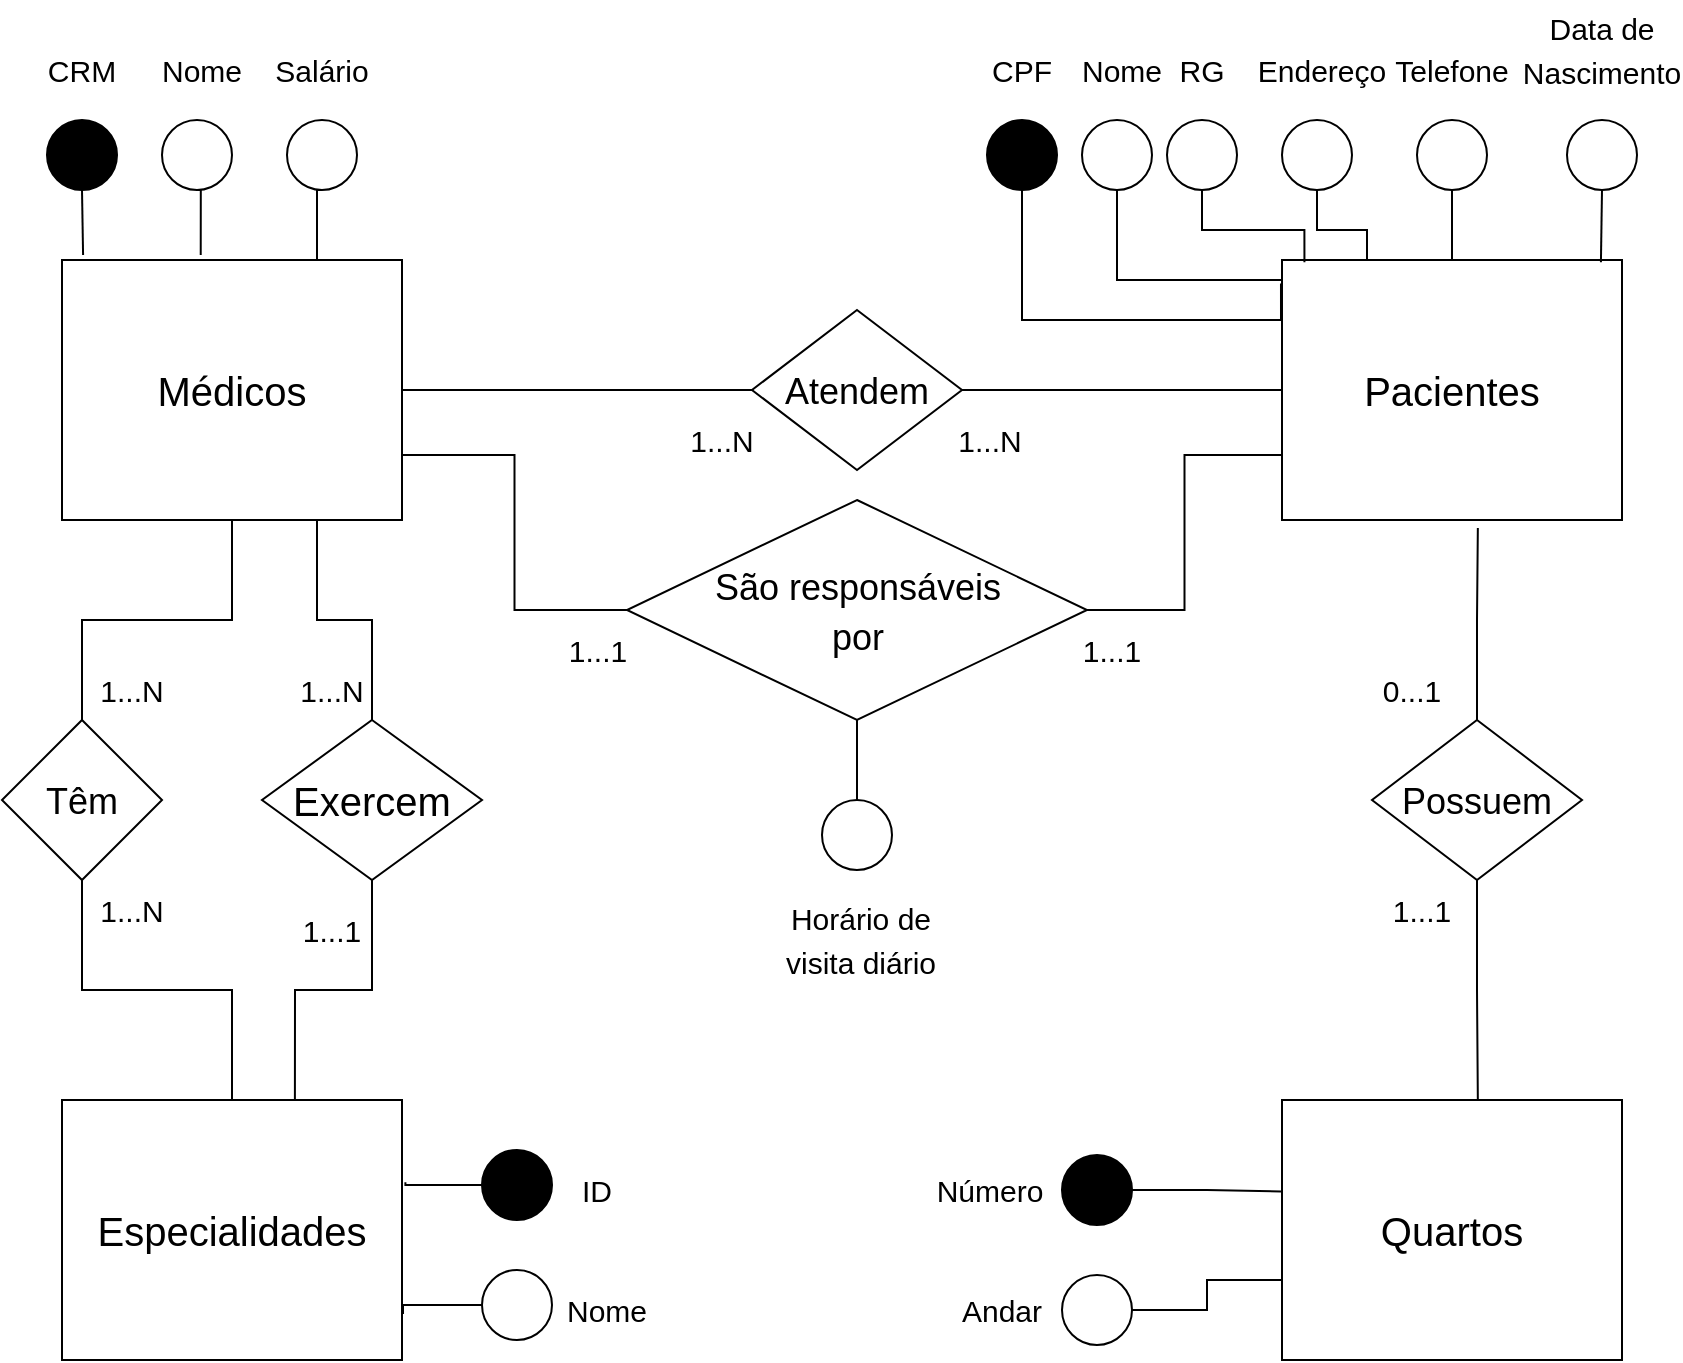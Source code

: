 <mxfile version="17.4.0" type="github">
  <diagram id="fhwDebqNWS-k2X6iACyG" name="Page-1">
    <mxGraphModel dx="920" dy="753" grid="1" gridSize="10" guides="1" tooltips="1" connect="1" arrows="1" fold="1" page="1" pageScale="1" pageWidth="850" pageHeight="1100" math="0" shadow="0">
      <root>
        <mxCell id="0" />
        <mxCell id="1" parent="0" />
        <mxCell id="-C6V215suekzGPEqEguK-1" value="&lt;font style=&quot;font-size: 20px&quot;&gt;Médicos&lt;/font&gt;" style="rounded=0;whiteSpace=wrap;html=1;" parent="1" vertex="1">
          <mxGeometry x="40" y="140" width="170" height="130" as="geometry" />
        </mxCell>
        <mxCell id="-C6V215suekzGPEqEguK-2" value="&lt;font style=&quot;font-size: 20px&quot;&gt;Pacientes&lt;/font&gt;" style="rounded=0;whiteSpace=wrap;html=1;" parent="1" vertex="1">
          <mxGeometry x="650" y="140" width="170" height="130" as="geometry" />
        </mxCell>
        <mxCell id="-C6V215suekzGPEqEguK-3" value="&lt;font style=&quot;font-size: 20px&quot;&gt;Especialidades&lt;/font&gt;" style="rounded=0;whiteSpace=wrap;html=1;" parent="1" vertex="1">
          <mxGeometry x="40" y="560" width="170" height="130" as="geometry" />
        </mxCell>
        <mxCell id="-C6V215suekzGPEqEguK-4" value="&lt;font style=&quot;font-size: 20px&quot;&gt;Quartos&lt;/font&gt;" style="rounded=0;whiteSpace=wrap;html=1;" parent="1" vertex="1">
          <mxGeometry x="650" y="560" width="170" height="130" as="geometry" />
        </mxCell>
        <mxCell id="-C6V215suekzGPEqEguK-7" style="edgeStyle=orthogonalEdgeStyle;rounded=0;orthogonalLoop=1;jettySize=auto;html=1;exitX=0.5;exitY=0;exitDx=0;exitDy=0;entryX=0.5;entryY=1;entryDx=0;entryDy=0;fontSize=18;endArrow=none;endFill=0;" parent="1" source="-C6V215suekzGPEqEguK-6" target="-C6V215suekzGPEqEguK-1" edge="1">
          <mxGeometry relative="1" as="geometry" />
        </mxCell>
        <mxCell id="-C6V215suekzGPEqEguK-8" style="edgeStyle=orthogonalEdgeStyle;rounded=0;orthogonalLoop=1;jettySize=auto;html=1;exitX=0.5;exitY=1;exitDx=0;exitDy=0;fontSize=18;endArrow=none;endFill=0;" parent="1" source="-C6V215suekzGPEqEguK-6" target="-C6V215suekzGPEqEguK-3" edge="1">
          <mxGeometry relative="1" as="geometry" />
        </mxCell>
        <mxCell id="-C6V215suekzGPEqEguK-6" value="&lt;font style=&quot;font-size: 18px&quot;&gt;Têm&lt;/font&gt;" style="rhombus;whiteSpace=wrap;html=1;fontSize=20;" parent="1" vertex="1">
          <mxGeometry x="10" y="370" width="80" height="80" as="geometry" />
        </mxCell>
        <mxCell id="-C6V215suekzGPEqEguK-11" style="edgeStyle=orthogonalEdgeStyle;rounded=0;orthogonalLoop=1;jettySize=auto;html=1;exitX=1;exitY=0.5;exitDx=0;exitDy=0;entryX=0;entryY=0.5;entryDx=0;entryDy=0;fontSize=18;endArrow=none;endFill=0;" parent="1" source="-C6V215suekzGPEqEguK-10" target="-C6V215suekzGPEqEguK-2" edge="1">
          <mxGeometry relative="1" as="geometry" />
        </mxCell>
        <mxCell id="-C6V215suekzGPEqEguK-12" style="edgeStyle=orthogonalEdgeStyle;rounded=0;orthogonalLoop=1;jettySize=auto;html=1;exitX=0;exitY=0.5;exitDx=0;exitDy=0;entryX=1;entryY=0.5;entryDx=0;entryDy=0;fontSize=18;endArrow=none;endFill=0;" parent="1" source="-C6V215suekzGPEqEguK-10" target="-C6V215suekzGPEqEguK-1" edge="1">
          <mxGeometry relative="1" as="geometry" />
        </mxCell>
        <mxCell id="-C6V215suekzGPEqEguK-10" value="&lt;font style=&quot;font-size: 18px&quot;&gt;Atendem&lt;/font&gt;" style="rhombus;whiteSpace=wrap;html=1;fontSize=20;" parent="1" vertex="1">
          <mxGeometry x="385" y="165" width="105" height="80" as="geometry" />
        </mxCell>
        <mxCell id="-C6V215suekzGPEqEguK-14" style="edgeStyle=orthogonalEdgeStyle;rounded=0;orthogonalLoop=1;jettySize=auto;html=1;exitX=0.5;exitY=0;exitDx=0;exitDy=0;entryX=0.576;entryY=1.031;entryDx=0;entryDy=0;entryPerimeter=0;fontSize=18;endArrow=none;endFill=0;" parent="1" source="-C6V215suekzGPEqEguK-13" target="-C6V215suekzGPEqEguK-2" edge="1">
          <mxGeometry relative="1" as="geometry" />
        </mxCell>
        <mxCell id="-C6V215suekzGPEqEguK-15" style="edgeStyle=orthogonalEdgeStyle;rounded=0;orthogonalLoop=1;jettySize=auto;html=1;exitX=0.5;exitY=1;exitDx=0;exitDy=0;entryX=0.576;entryY=0;entryDx=0;entryDy=0;entryPerimeter=0;fontSize=18;endArrow=none;endFill=0;" parent="1" source="-C6V215suekzGPEqEguK-13" target="-C6V215suekzGPEqEguK-4" edge="1">
          <mxGeometry relative="1" as="geometry" />
        </mxCell>
        <mxCell id="-C6V215suekzGPEqEguK-13" value="&lt;font style=&quot;font-size: 18px&quot;&gt;Possuem&lt;/font&gt;" style="rhombus;whiteSpace=wrap;html=1;fontSize=20;" parent="1" vertex="1">
          <mxGeometry x="695" y="370" width="105" height="80" as="geometry" />
        </mxCell>
        <mxCell id="-C6V215suekzGPEqEguK-17" style="edgeStyle=orthogonalEdgeStyle;rounded=0;orthogonalLoop=1;jettySize=auto;html=1;exitX=0;exitY=0.5;exitDx=0;exitDy=0;entryX=1;entryY=0.75;entryDx=0;entryDy=0;fontSize=18;endArrow=none;endFill=0;" parent="1" source="-C6V215suekzGPEqEguK-16" target="-C6V215suekzGPEqEguK-1" edge="1">
          <mxGeometry relative="1" as="geometry" />
        </mxCell>
        <mxCell id="-C6V215suekzGPEqEguK-18" style="edgeStyle=orthogonalEdgeStyle;rounded=0;orthogonalLoop=1;jettySize=auto;html=1;exitX=1;exitY=0.5;exitDx=0;exitDy=0;entryX=0;entryY=0.75;entryDx=0;entryDy=0;fontSize=18;endArrow=none;endFill=0;" parent="1" source="-C6V215suekzGPEqEguK-16" target="-C6V215suekzGPEqEguK-2" edge="1">
          <mxGeometry relative="1" as="geometry" />
        </mxCell>
        <mxCell id="-C6V215suekzGPEqEguK-16" value="&lt;font style=&quot;font-size: 18px&quot;&gt;São responsáveis&lt;br&gt;por&lt;br&gt;&lt;/font&gt;" style="rhombus;whiteSpace=wrap;html=1;fontSize=20;" parent="1" vertex="1">
          <mxGeometry x="322.5" y="260" width="230" height="110" as="geometry" />
        </mxCell>
        <mxCell id="-C6V215suekzGPEqEguK-19" value="&lt;font style=&quot;font-size: 15px;&quot;&gt;CRM&lt;/font&gt;" style="text;html=1;strokeColor=none;fillColor=none;align=center;verticalAlign=middle;whiteSpace=wrap;rounded=0;fontSize=18;labelBackgroundColor=#FFFFFF;" parent="1" vertex="1">
          <mxGeometry x="20" y="30" width="60" height="30" as="geometry" />
        </mxCell>
        <mxCell id="-C6V215suekzGPEqEguK-20" value="&lt;font style=&quot;font-size: 15px&quot;&gt;Nome&lt;/font&gt;" style="text;html=1;strokeColor=none;fillColor=none;align=center;verticalAlign=middle;whiteSpace=wrap;rounded=0;fontSize=18;" parent="1" vertex="1">
          <mxGeometry x="80" y="30" width="60" height="30" as="geometry" />
        </mxCell>
        <mxCell id="-C6V215suekzGPEqEguK-21" value="&lt;font style=&quot;font-size: 15px&quot;&gt;Salário&lt;/font&gt;" style="text;html=1;strokeColor=none;fillColor=none;align=center;verticalAlign=middle;whiteSpace=wrap;rounded=0;fontSize=18;" parent="1" vertex="1">
          <mxGeometry x="140" y="30" width="60" height="30" as="geometry" />
        </mxCell>
        <mxCell id="-C6V215suekzGPEqEguK-27" value="&lt;font style=&quot;font-size: 15px;&quot;&gt;CPF&lt;/font&gt;" style="text;html=1;strokeColor=none;fillColor=none;align=center;verticalAlign=middle;whiteSpace=wrap;rounded=0;fontSize=18;labelBackgroundColor=default;" parent="1" vertex="1">
          <mxGeometry x="490" y="30" width="60" height="30" as="geometry" />
        </mxCell>
        <mxCell id="-C6V215suekzGPEqEguK-28" value="&lt;font style=&quot;font-size: 15px&quot;&gt;Nome&lt;/font&gt;" style="text;html=1;strokeColor=none;fillColor=none;align=center;verticalAlign=middle;whiteSpace=wrap;rounded=0;fontSize=18;" parent="1" vertex="1">
          <mxGeometry x="540" y="30" width="60" height="30" as="geometry" />
        </mxCell>
        <mxCell id="-C6V215suekzGPEqEguK-29" value="&lt;font style=&quot;font-size: 15px&quot;&gt;Endereço&lt;/font&gt;" style="text;html=1;strokeColor=none;fillColor=none;align=center;verticalAlign=middle;whiteSpace=wrap;rounded=0;fontSize=18;" parent="1" vertex="1">
          <mxGeometry x="640" y="30" width="60" height="30" as="geometry" />
        </mxCell>
        <mxCell id="-C6V215suekzGPEqEguK-30" value="&lt;font style=&quot;font-size: 15px&quot;&gt;RG&lt;/font&gt;" style="text;html=1;strokeColor=none;fillColor=none;align=center;verticalAlign=middle;whiteSpace=wrap;rounded=0;fontSize=18;" parent="1" vertex="1">
          <mxGeometry x="580" y="30" width="60" height="30" as="geometry" />
        </mxCell>
        <mxCell id="-C6V215suekzGPEqEguK-31" value="&lt;font style=&quot;font-size: 15px&quot;&gt;Telefone&lt;/font&gt;" style="text;html=1;strokeColor=none;fillColor=none;align=center;verticalAlign=middle;whiteSpace=wrap;rounded=0;fontSize=18;" parent="1" vertex="1">
          <mxGeometry x="705" y="30" width="60" height="30" as="geometry" />
        </mxCell>
        <mxCell id="-C6V215suekzGPEqEguK-32" value="&lt;font style=&quot;font-size: 15px&quot;&gt;Data de Nascimento&lt;/font&gt;" style="text;html=1;strokeColor=none;fillColor=none;align=center;verticalAlign=middle;whiteSpace=wrap;rounded=0;fontSize=18;" parent="1" vertex="1">
          <mxGeometry x="780" y="10" width="60" height="50" as="geometry" />
        </mxCell>
        <mxCell id="-C6V215suekzGPEqEguK-41" value="&lt;font style=&quot;font-size: 15px&quot;&gt;Nome&lt;/font&gt;" style="text;html=1;strokeColor=none;fillColor=none;align=center;verticalAlign=middle;whiteSpace=wrap;rounded=0;fontSize=18;" parent="1" vertex="1">
          <mxGeometry x="290" y="650" width="45" height="30" as="geometry" />
        </mxCell>
        <mxCell id="-C6V215suekzGPEqEguK-45" value="&lt;font style=&quot;font-size: 15px;&quot;&gt;ID&lt;/font&gt;" style="text;html=1;strokeColor=none;fillColor=none;align=center;verticalAlign=middle;whiteSpace=wrap;rounded=0;fontSize=18;fontColor=#000000;labelBackgroundColor=default;" parent="1" vertex="1">
          <mxGeometry x="290" y="590" width="35" height="30" as="geometry" />
        </mxCell>
        <mxCell id="-C6V215suekzGPEqEguK-47" value="&lt;font style=&quot;font-size: 15px;&quot;&gt;Número&lt;/font&gt;" style="text;html=1;strokeColor=none;fillColor=none;align=center;verticalAlign=middle;whiteSpace=wrap;rounded=0;fontSize=18;labelBackgroundColor=default;" parent="1" vertex="1">
          <mxGeometry x="473.75" y="590" width="60" height="30" as="geometry" />
        </mxCell>
        <mxCell id="-C6V215suekzGPEqEguK-50" value="&lt;font style=&quot;font-size: 15px&quot;&gt;Andar&lt;/font&gt;" style="text;html=1;strokeColor=none;fillColor=none;align=center;verticalAlign=middle;whiteSpace=wrap;rounded=0;fontSize=18;" parent="1" vertex="1">
          <mxGeometry x="480" y="650" width="60" height="30" as="geometry" />
        </mxCell>
        <mxCell id="-C6V215suekzGPEqEguK-55" value="&lt;font style=&quot;font-size: 15px&quot;&gt;Horário de visita diário&lt;/font&gt;" style="text;html=1;strokeColor=none;fillColor=none;align=center;verticalAlign=middle;whiteSpace=wrap;rounded=0;fontSize=18;" parent="1" vertex="1">
          <mxGeometry x="387.5" y="460" width="102.5" height="40" as="geometry" />
        </mxCell>
        <mxCell id="-C6V215suekzGPEqEguK-57" value="1...N" style="text;html=1;strokeColor=none;fillColor=none;align=center;verticalAlign=middle;whiteSpace=wrap;rounded=0;labelBackgroundColor=#FFFFFF;fontSize=15;" parent="1" vertex="1">
          <mxGeometry x="60" y="340" width="30" height="30" as="geometry" />
        </mxCell>
        <mxCell id="-C6V215suekzGPEqEguK-58" value="1...N" style="text;html=1;strokeColor=none;fillColor=none;align=center;verticalAlign=middle;whiteSpace=wrap;rounded=0;labelBackgroundColor=#FFFFFF;fontSize=15;" parent="1" vertex="1">
          <mxGeometry x="60" y="450" width="30" height="30" as="geometry" />
        </mxCell>
        <mxCell id="-C6V215suekzGPEqEguK-59" value="1...N" style="text;html=1;strokeColor=none;fillColor=none;align=center;verticalAlign=middle;whiteSpace=wrap;rounded=0;labelBackgroundColor=#FFFFFF;fontSize=15;" parent="1" vertex="1">
          <mxGeometry x="488.75" y="215" width="30" height="30" as="geometry" />
        </mxCell>
        <mxCell id="-C6V215suekzGPEqEguK-60" value="1...N" style="text;html=1;strokeColor=none;fillColor=none;align=center;verticalAlign=middle;whiteSpace=wrap;rounded=0;labelBackgroundColor=#FFFFFF;fontSize=15;" parent="1" vertex="1">
          <mxGeometry x="355" y="215" width="30" height="30" as="geometry" />
        </mxCell>
        <mxCell id="-C6V215suekzGPEqEguK-61" value="1...1&lt;span style=&quot;color: rgba(0 , 0 , 0 , 0) ; font-family: monospace ; font-size: 0px ; background-color: rgb(248 , 249 , 250)&quot;&gt;%3CmxGraphModel%3E%3Croot%3E%3CmxCell%20id%3D%220%22%2F%3E%3CmxCell%20id%3D%221%22%20parent%3D%220%22%2F%3E%3CmxCell%20id%3D%222%22%20value%3D%22N%22%20style%3D%22text%3Bhtml%3D1%3BstrokeColor%3Dnone%3BfillColor%3Dnone%3Balign%3Dcenter%3BverticalAlign%3Dmiddle%3BwhiteSpace%3Dwrap%3Brounded%3D0%3BlabelBackgroundColor%3D%23FFFFFF%3BfontSize%3D15%3B%22%20vertex%3D%221%22%20parent%3D%221%22%3E%3CmxGeometry%20x%3D%22130%22%20y%3D%22340%22%20width%3D%2230%22%20height%3D%2230%22%20as%3D%22geometry%22%2F%3E%3C%2FmxCell%3E%3C%2Froot%3E%3C%2FmxGraphModel%3E&lt;/span&gt;" style="text;html=1;strokeColor=none;fillColor=none;align=center;verticalAlign=middle;whiteSpace=wrap;rounded=0;labelBackgroundColor=#FFFFFF;fontSize=15;" parent="1" vertex="1">
          <mxGeometry x="550" y="320" width="30" height="30" as="geometry" />
        </mxCell>
        <mxCell id="-C6V215suekzGPEqEguK-62" value="1...1" style="text;html=1;strokeColor=none;fillColor=none;align=center;verticalAlign=middle;whiteSpace=wrap;rounded=0;labelBackgroundColor=#FFFFFF;fontSize=15;" parent="1" vertex="1">
          <mxGeometry x="292.5" y="320" width="30" height="30" as="geometry" />
        </mxCell>
        <mxCell id="-C6V215suekzGPEqEguK-63" value="1...1" style="text;html=1;strokeColor=none;fillColor=none;align=center;verticalAlign=middle;whiteSpace=wrap;rounded=0;labelBackgroundColor=#FFFFFF;fontSize=15;" parent="1" vertex="1">
          <mxGeometry x="705" y="450" width="30" height="30" as="geometry" />
        </mxCell>
        <mxCell id="-C6V215suekzGPEqEguK-64" value="0...1" style="text;html=1;strokeColor=none;fillColor=none;align=center;verticalAlign=middle;whiteSpace=wrap;rounded=0;labelBackgroundColor=#FFFFFF;fontSize=15;" parent="1" vertex="1">
          <mxGeometry x="700" y="340" width="30" height="30" as="geometry" />
        </mxCell>
        <mxCell id="PIR7cMQfShtjN9JuO-gu-2" style="edgeStyle=orthogonalEdgeStyle;rounded=0;orthogonalLoop=1;jettySize=auto;html=1;exitX=0.5;exitY=0;exitDx=0;exitDy=0;entryX=0.75;entryY=1;entryDx=0;entryDy=0;endArrow=none;endFill=0;" edge="1" parent="1" source="PIR7cMQfShtjN9JuO-gu-1" target="-C6V215suekzGPEqEguK-1">
          <mxGeometry relative="1" as="geometry" />
        </mxCell>
        <mxCell id="PIR7cMQfShtjN9JuO-gu-3" style="edgeStyle=orthogonalEdgeStyle;rounded=0;orthogonalLoop=1;jettySize=auto;html=1;exitX=0.5;exitY=1;exitDx=0;exitDy=0;entryX=0.685;entryY=0;entryDx=0;entryDy=0;entryPerimeter=0;endArrow=none;endFill=0;" edge="1" parent="1" source="PIR7cMQfShtjN9JuO-gu-1" target="-C6V215suekzGPEqEguK-3">
          <mxGeometry relative="1" as="geometry" />
        </mxCell>
        <mxCell id="PIR7cMQfShtjN9JuO-gu-1" value="Exercem" style="rhombus;whiteSpace=wrap;html=1;fontSize=20;" vertex="1" parent="1">
          <mxGeometry x="140" y="370" width="110" height="80" as="geometry" />
        </mxCell>
        <mxCell id="PIR7cMQfShtjN9JuO-gu-4" value="1...N" style="text;html=1;strokeColor=none;fillColor=none;align=center;verticalAlign=middle;whiteSpace=wrap;rounded=0;labelBackgroundColor=#FFFFFF;fontSize=15;" vertex="1" parent="1">
          <mxGeometry x="160" y="340" width="30" height="30" as="geometry" />
        </mxCell>
        <mxCell id="PIR7cMQfShtjN9JuO-gu-5" value="1...1" style="text;html=1;strokeColor=none;fillColor=none;align=center;verticalAlign=middle;whiteSpace=wrap;rounded=0;labelBackgroundColor=#FFFFFF;fontSize=15;" vertex="1" parent="1">
          <mxGeometry x="160" y="460" width="30" height="30" as="geometry" />
        </mxCell>
        <mxCell id="PIR7cMQfShtjN9JuO-gu-9" style="edgeStyle=orthogonalEdgeStyle;rounded=0;orthogonalLoop=1;jettySize=auto;html=1;exitX=0.5;exitY=1;exitDx=0;exitDy=0;entryX=0.062;entryY=-0.019;entryDx=0;entryDy=0;entryPerimeter=0;fontColor=#000000;endArrow=none;endFill=0;" edge="1" parent="1" source="PIR7cMQfShtjN9JuO-gu-6" target="-C6V215suekzGPEqEguK-1">
          <mxGeometry relative="1" as="geometry" />
        </mxCell>
        <mxCell id="PIR7cMQfShtjN9JuO-gu-6" value="" style="ellipse;whiteSpace=wrap;html=1;aspect=fixed;labelBackgroundColor=#000000;fontColor=#000000;fillColor=#000000;" vertex="1" parent="1">
          <mxGeometry x="32.5" y="70" width="35" height="35" as="geometry" />
        </mxCell>
        <mxCell id="PIR7cMQfShtjN9JuO-gu-10" style="edgeStyle=orthogonalEdgeStyle;rounded=0;orthogonalLoop=1;jettySize=auto;html=1;exitX=0.5;exitY=1;exitDx=0;exitDy=0;entryX=0.408;entryY=-0.019;entryDx=0;entryDy=0;entryPerimeter=0;fontColor=#000000;endArrow=none;endFill=0;" edge="1" parent="1" source="PIR7cMQfShtjN9JuO-gu-7" target="-C6V215suekzGPEqEguK-1">
          <mxGeometry relative="1" as="geometry" />
        </mxCell>
        <mxCell id="PIR7cMQfShtjN9JuO-gu-7" value="" style="ellipse;whiteSpace=wrap;html=1;aspect=fixed;labelBackgroundColor=#FFFFFF;" vertex="1" parent="1">
          <mxGeometry x="90" y="70" width="35" height="35" as="geometry" />
        </mxCell>
        <mxCell id="PIR7cMQfShtjN9JuO-gu-11" style="edgeStyle=orthogonalEdgeStyle;rounded=0;orthogonalLoop=1;jettySize=auto;html=1;exitX=0.5;exitY=1;exitDx=0;exitDy=0;entryX=0.75;entryY=0;entryDx=0;entryDy=0;fontColor=#000000;endArrow=none;endFill=0;" edge="1" parent="1" source="PIR7cMQfShtjN9JuO-gu-8" target="-C6V215suekzGPEqEguK-1">
          <mxGeometry relative="1" as="geometry" />
        </mxCell>
        <mxCell id="PIR7cMQfShtjN9JuO-gu-8" value="" style="ellipse;whiteSpace=wrap;html=1;aspect=fixed;labelBackgroundColor=#FFFFFF;" vertex="1" parent="1">
          <mxGeometry x="152.5" y="70" width="35" height="35" as="geometry" />
        </mxCell>
        <mxCell id="PIR7cMQfShtjN9JuO-gu-14" style="edgeStyle=orthogonalEdgeStyle;rounded=0;orthogonalLoop=1;jettySize=auto;html=1;exitX=0;exitY=0.5;exitDx=0;exitDy=0;entryX=1.01;entryY=0.316;entryDx=0;entryDy=0;entryPerimeter=0;fontColor=#000000;endArrow=none;endFill=0;" edge="1" parent="1" source="PIR7cMQfShtjN9JuO-gu-12" target="-C6V215suekzGPEqEguK-3">
          <mxGeometry relative="1" as="geometry" />
        </mxCell>
        <mxCell id="PIR7cMQfShtjN9JuO-gu-12" value="" style="ellipse;whiteSpace=wrap;html=1;aspect=fixed;labelBackgroundColor=#000000;fillColor=#000000;" vertex="1" parent="1">
          <mxGeometry x="250" y="585" width="35" height="35" as="geometry" />
        </mxCell>
        <mxCell id="PIR7cMQfShtjN9JuO-gu-15" style="edgeStyle=orthogonalEdgeStyle;rounded=0;orthogonalLoop=1;jettySize=auto;html=1;exitX=0;exitY=0.5;exitDx=0;exitDy=0;entryX=1.003;entryY=0.823;entryDx=0;entryDy=0;entryPerimeter=0;fontColor=#000000;endArrow=none;endFill=0;" edge="1" parent="1" source="PIR7cMQfShtjN9JuO-gu-13" target="-C6V215suekzGPEqEguK-3">
          <mxGeometry relative="1" as="geometry" />
        </mxCell>
        <mxCell id="PIR7cMQfShtjN9JuO-gu-13" value="" style="ellipse;whiteSpace=wrap;html=1;aspect=fixed;labelBackgroundColor=#FFFFFF;" vertex="1" parent="1">
          <mxGeometry x="250" y="645" width="35" height="35" as="geometry" />
        </mxCell>
        <mxCell id="PIR7cMQfShtjN9JuO-gu-17" style="edgeStyle=orthogonalEdgeStyle;rounded=0;orthogonalLoop=1;jettySize=auto;html=1;exitX=0.5;exitY=0;exitDx=0;exitDy=0;entryX=0.5;entryY=1;entryDx=0;entryDy=0;fontColor=#000000;endArrow=none;endFill=0;" edge="1" parent="1" source="PIR7cMQfShtjN9JuO-gu-16" target="-C6V215suekzGPEqEguK-16">
          <mxGeometry relative="1" as="geometry" />
        </mxCell>
        <mxCell id="PIR7cMQfShtjN9JuO-gu-16" value="" style="ellipse;whiteSpace=wrap;html=1;aspect=fixed;labelBackgroundColor=#FFFFFF;" vertex="1" parent="1">
          <mxGeometry x="420" y="410" width="35" height="35" as="geometry" />
        </mxCell>
        <mxCell id="PIR7cMQfShtjN9JuO-gu-24" style="edgeStyle=orthogonalEdgeStyle;rounded=0;orthogonalLoop=1;jettySize=auto;html=1;exitX=0.5;exitY=1;exitDx=0;exitDy=0;entryX=-0.003;entryY=0.09;entryDx=0;entryDy=0;entryPerimeter=0;fontColor=#000000;endArrow=none;endFill=0;" edge="1" parent="1" source="PIR7cMQfShtjN9JuO-gu-18" target="-C6V215suekzGPEqEguK-2">
          <mxGeometry relative="1" as="geometry">
            <Array as="points">
              <mxPoint x="520" y="170" />
              <mxPoint x="650" y="170" />
            </Array>
          </mxGeometry>
        </mxCell>
        <mxCell id="PIR7cMQfShtjN9JuO-gu-18" value="" style="ellipse;whiteSpace=wrap;html=1;aspect=fixed;labelBackgroundColor=#FFFFFF;fillColor=#000000;" vertex="1" parent="1">
          <mxGeometry x="502.5" y="70" width="35" height="35" as="geometry" />
        </mxCell>
        <mxCell id="PIR7cMQfShtjN9JuO-gu-25" style="edgeStyle=orthogonalEdgeStyle;rounded=0;orthogonalLoop=1;jettySize=auto;html=1;exitX=0.5;exitY=1;exitDx=0;exitDy=0;fontColor=#000000;endArrow=none;endFill=0;" edge="1" parent="1" source="PIR7cMQfShtjN9JuO-gu-19">
          <mxGeometry relative="1" as="geometry">
            <mxPoint x="650" y="150" as="targetPoint" />
            <Array as="points">
              <mxPoint x="568" y="150" />
            </Array>
          </mxGeometry>
        </mxCell>
        <mxCell id="PIR7cMQfShtjN9JuO-gu-19" value="" style="ellipse;whiteSpace=wrap;html=1;aspect=fixed;labelBackgroundColor=#FFFFFF;" vertex="1" parent="1">
          <mxGeometry x="550" y="70" width="35" height="35" as="geometry" />
        </mxCell>
        <mxCell id="PIR7cMQfShtjN9JuO-gu-26" style="edgeStyle=orthogonalEdgeStyle;rounded=0;orthogonalLoop=1;jettySize=auto;html=1;exitX=0.5;exitY=1;exitDx=0;exitDy=0;entryX=0.066;entryY=0.009;entryDx=0;entryDy=0;entryPerimeter=0;fontColor=#000000;endArrow=none;endFill=0;" edge="1" parent="1" source="PIR7cMQfShtjN9JuO-gu-20" target="-C6V215suekzGPEqEguK-2">
          <mxGeometry relative="1" as="geometry">
            <Array as="points">
              <mxPoint x="610" y="125" />
              <mxPoint x="661" y="125" />
            </Array>
          </mxGeometry>
        </mxCell>
        <mxCell id="PIR7cMQfShtjN9JuO-gu-20" value="" style="ellipse;whiteSpace=wrap;html=1;aspect=fixed;labelBackgroundColor=#FFFFFF;" vertex="1" parent="1">
          <mxGeometry x="592.5" y="70" width="35" height="35" as="geometry" />
        </mxCell>
        <mxCell id="PIR7cMQfShtjN9JuO-gu-27" style="edgeStyle=orthogonalEdgeStyle;rounded=0;orthogonalLoop=1;jettySize=auto;html=1;exitX=0.5;exitY=1;exitDx=0;exitDy=0;entryX=0.25;entryY=0;entryDx=0;entryDy=0;fontColor=#000000;endArrow=none;endFill=0;" edge="1" parent="1" source="PIR7cMQfShtjN9JuO-gu-21" target="-C6V215suekzGPEqEguK-2">
          <mxGeometry relative="1" as="geometry" />
        </mxCell>
        <mxCell id="PIR7cMQfShtjN9JuO-gu-21" value="" style="ellipse;whiteSpace=wrap;html=1;aspect=fixed;labelBackgroundColor=#FFFFFF;" vertex="1" parent="1">
          <mxGeometry x="650" y="70" width="35" height="35" as="geometry" />
        </mxCell>
        <mxCell id="PIR7cMQfShtjN9JuO-gu-28" style="edgeStyle=orthogonalEdgeStyle;rounded=0;orthogonalLoop=1;jettySize=auto;html=1;exitX=0.5;exitY=1;exitDx=0;exitDy=0;entryX=0.5;entryY=0;entryDx=0;entryDy=0;fontColor=#000000;endArrow=none;endFill=0;" edge="1" parent="1" source="PIR7cMQfShtjN9JuO-gu-22" target="-C6V215suekzGPEqEguK-2">
          <mxGeometry relative="1" as="geometry" />
        </mxCell>
        <mxCell id="PIR7cMQfShtjN9JuO-gu-22" value="" style="ellipse;whiteSpace=wrap;html=1;aspect=fixed;labelBackgroundColor=#FFFFFF;" vertex="1" parent="1">
          <mxGeometry x="717.5" y="70" width="35" height="35" as="geometry" />
        </mxCell>
        <mxCell id="PIR7cMQfShtjN9JuO-gu-29" style="edgeStyle=orthogonalEdgeStyle;rounded=0;orthogonalLoop=1;jettySize=auto;html=1;exitX=0.5;exitY=1;exitDx=0;exitDy=0;entryX=0.938;entryY=0.009;entryDx=0;entryDy=0;entryPerimeter=0;fontColor=#000000;endArrow=none;endFill=0;" edge="1" parent="1" source="PIR7cMQfShtjN9JuO-gu-23" target="-C6V215suekzGPEqEguK-2">
          <mxGeometry relative="1" as="geometry" />
        </mxCell>
        <mxCell id="PIR7cMQfShtjN9JuO-gu-23" value="" style="ellipse;whiteSpace=wrap;html=1;aspect=fixed;labelBackgroundColor=#FFFFFF;" vertex="1" parent="1">
          <mxGeometry x="792.5" y="70" width="35" height="35" as="geometry" />
        </mxCell>
        <mxCell id="PIR7cMQfShtjN9JuO-gu-32" style="edgeStyle=orthogonalEdgeStyle;rounded=0;orthogonalLoop=1;jettySize=auto;html=1;exitX=1;exitY=0.5;exitDx=0;exitDy=0;entryX=-0.003;entryY=0.352;entryDx=0;entryDy=0;entryPerimeter=0;fontColor=#000000;endArrow=none;endFill=0;" edge="1" parent="1" source="PIR7cMQfShtjN9JuO-gu-30" target="-C6V215suekzGPEqEguK-4">
          <mxGeometry relative="1" as="geometry" />
        </mxCell>
        <mxCell id="PIR7cMQfShtjN9JuO-gu-30" value="" style="ellipse;whiteSpace=wrap;html=1;aspect=fixed;labelBackgroundColor=#FFFFFF;fillColor=#000000;" vertex="1" parent="1">
          <mxGeometry x="540" y="587.5" width="35" height="35" as="geometry" />
        </mxCell>
        <mxCell id="PIR7cMQfShtjN9JuO-gu-34" style="edgeStyle=orthogonalEdgeStyle;rounded=0;orthogonalLoop=1;jettySize=auto;html=1;exitX=1;exitY=0.5;exitDx=0;exitDy=0;entryX=0;entryY=0.692;entryDx=0;entryDy=0;entryPerimeter=0;fontColor=#000000;endArrow=none;endFill=0;" edge="1" parent="1" source="PIR7cMQfShtjN9JuO-gu-31" target="-C6V215suekzGPEqEguK-4">
          <mxGeometry relative="1" as="geometry" />
        </mxCell>
        <mxCell id="PIR7cMQfShtjN9JuO-gu-31" value="" style="ellipse;whiteSpace=wrap;html=1;aspect=fixed;labelBackgroundColor=#FFFFFF;" vertex="1" parent="1">
          <mxGeometry x="540" y="647.5" width="35" height="35" as="geometry" />
        </mxCell>
      </root>
    </mxGraphModel>
  </diagram>
</mxfile>
